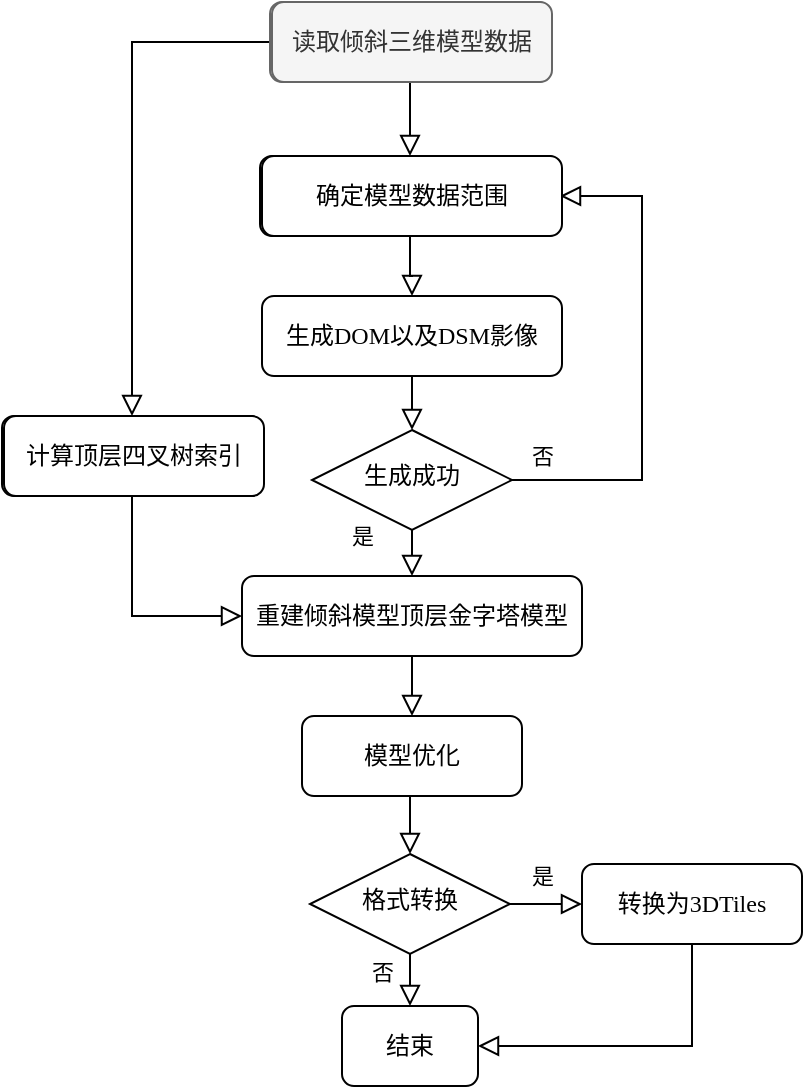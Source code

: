<mxfile version="14.1.3" type="github">
  <diagram id="C5RBs43oDa-KdzZeNtuy" name="Page-1">
    <mxGraphModel dx="808" dy="531" grid="1" gridSize="10" guides="1" tooltips="1" connect="1" arrows="1" fold="1" page="1" pageScale="1" pageWidth="827" pageHeight="1169" math="0" shadow="0">
      <root>
        <mxCell id="WIyWlLk6GJQsqaUBKTNV-0" />
        <mxCell id="WIyWlLk6GJQsqaUBKTNV-1" parent="WIyWlLk6GJQsqaUBKTNV-0" />
        <mxCell id="6SQeuPr72wDjYAihzbBb-19" style="edgeStyle=orthogonalEdgeStyle;rounded=0;orthogonalLoop=1;jettySize=auto;html=1;exitX=0.5;exitY=1;exitDx=0;exitDy=0;entryX=0.5;entryY=0;entryDx=0;entryDy=0;endArrow=block;endFill=0;endSize=8;fontFamily=华文宋体;" edge="1" parent="WIyWlLk6GJQsqaUBKTNV-1" source="WIyWlLk6GJQsqaUBKTNV-3" target="6SQeuPr72wDjYAihzbBb-2">
          <mxGeometry relative="1" as="geometry" />
        </mxCell>
        <mxCell id="6SQeuPr72wDjYAihzbBb-21" style="edgeStyle=orthogonalEdgeStyle;rounded=0;orthogonalLoop=1;jettySize=auto;html=1;exitX=0;exitY=0.5;exitDx=0;exitDy=0;entryX=0.5;entryY=0;entryDx=0;entryDy=0;endArrow=block;endFill=0;endSize=8;fontFamily=华文宋体;" edge="1" parent="WIyWlLk6GJQsqaUBKTNV-1" source="WIyWlLk6GJQsqaUBKTNV-3" target="6SQeuPr72wDjYAihzbBb-14">
          <mxGeometry relative="1" as="geometry" />
        </mxCell>
        <mxCell id="WIyWlLk6GJQsqaUBKTNV-3" value="读取倾斜三维模型数据" style="rounded=1;whiteSpace=wrap;html=1;fontSize=12;glass=0;strokeWidth=1;shadow=0;fillColor=#f5f5f5;strokeColor=#666666;fontColor=#333333;fontFamily=华文宋体;" parent="WIyWlLk6GJQsqaUBKTNV-1" vertex="1">
          <mxGeometry x="264" y="53" width="140" height="40" as="geometry" />
        </mxCell>
        <mxCell id="6SQeuPr72wDjYAihzbBb-13" style="edgeStyle=orthogonalEdgeStyle;rounded=0;orthogonalLoop=1;jettySize=auto;html=1;exitX=0.5;exitY=1;exitDx=0;exitDy=0;entryX=0.5;entryY=0;entryDx=0;entryDy=0;endArrow=block;endFill=0;endSize=8;fontFamily=华文宋体;" edge="1" parent="WIyWlLk6GJQsqaUBKTNV-1" source="6SQeuPr72wDjYAihzbBb-0" target="6SQeuPr72wDjYAihzbBb-4">
          <mxGeometry relative="1" as="geometry" />
        </mxCell>
        <mxCell id="6SQeuPr72wDjYAihzbBb-0" value="生成DOM以及DSM影像" style="rounded=1;whiteSpace=wrap;html=1;fontSize=12;glass=0;strokeWidth=1;shadow=0;fontFamily=华文宋体;" vertex="1" parent="WIyWlLk6GJQsqaUBKTNV-1">
          <mxGeometry x="260" y="200" width="150" height="40" as="geometry" />
        </mxCell>
        <mxCell id="6SQeuPr72wDjYAihzbBb-12" style="edgeStyle=orthogonalEdgeStyle;rounded=0;orthogonalLoop=1;jettySize=auto;html=1;exitX=0.5;exitY=1;exitDx=0;exitDy=0;endArrow=block;endFill=0;endSize=8;fontFamily=华文宋体;" edge="1" parent="WIyWlLk6GJQsqaUBKTNV-1" source="6SQeuPr72wDjYAihzbBb-2" target="6SQeuPr72wDjYAihzbBb-0">
          <mxGeometry relative="1" as="geometry" />
        </mxCell>
        <mxCell id="6SQeuPr72wDjYAihzbBb-2" value="确定模型数据范围" style="rounded=1;whiteSpace=wrap;html=1;fontSize=12;glass=0;strokeWidth=1;shadow=0;fontFamily=华文宋体;" vertex="1" parent="WIyWlLk6GJQsqaUBKTNV-1">
          <mxGeometry x="259" y="130" width="150" height="40" as="geometry" />
        </mxCell>
        <mxCell id="6SQeuPr72wDjYAihzbBb-9" value="否" style="edgeStyle=orthogonalEdgeStyle;rounded=0;orthogonalLoop=1;jettySize=auto;html=1;exitX=1;exitY=0.5;exitDx=0;exitDy=0;entryX=1;entryY=0.5;entryDx=0;entryDy=0;endArrow=block;endFill=0;endSize=8;fontFamily=华文宋体;" edge="1" parent="WIyWlLk6GJQsqaUBKTNV-1" source="6SQeuPr72wDjYAihzbBb-4" target="6SQeuPr72wDjYAihzbBb-2">
          <mxGeometry x="-0.878" y="12" relative="1" as="geometry">
            <Array as="points">
              <mxPoint x="450" y="292" />
              <mxPoint x="450" y="150" />
            </Array>
            <mxPoint as="offset" />
          </mxGeometry>
        </mxCell>
        <mxCell id="6SQeuPr72wDjYAihzbBb-10" value="是" style="edgeStyle=orthogonalEdgeStyle;rounded=0;orthogonalLoop=1;jettySize=auto;html=1;exitX=0.5;exitY=1;exitDx=0;exitDy=0;entryX=0.5;entryY=0;entryDx=0;entryDy=0;endArrow=block;endFill=0;endSize=8;fontFamily=华文宋体;" edge="1" parent="WIyWlLk6GJQsqaUBKTNV-1" source="6SQeuPr72wDjYAihzbBb-4" target="6SQeuPr72wDjYAihzbBb-6">
          <mxGeometry x="-0.739" y="-25" relative="1" as="geometry">
            <mxPoint as="offset" />
          </mxGeometry>
        </mxCell>
        <mxCell id="6SQeuPr72wDjYAihzbBb-4" value="生成成功" style="rhombus;whiteSpace=wrap;html=1;shadow=0;fontFamily=华文宋体;fontSize=12;align=center;strokeWidth=1;spacing=6;spacingTop=-4;" vertex="1" parent="WIyWlLk6GJQsqaUBKTNV-1">
          <mxGeometry x="285" y="267" width="100" height="50" as="geometry" />
        </mxCell>
        <mxCell id="6SQeuPr72wDjYAihzbBb-23" style="edgeStyle=orthogonalEdgeStyle;rounded=0;orthogonalLoop=1;jettySize=auto;html=1;exitX=0.5;exitY=1;exitDx=0;exitDy=0;entryX=0.5;entryY=0;entryDx=0;entryDy=0;endArrow=block;endFill=0;endSize=8;fontFamily=华文宋体;" edge="1" parent="WIyWlLk6GJQsqaUBKTNV-1" source="6SQeuPr72wDjYAihzbBb-6" target="6SQeuPr72wDjYAihzbBb-22">
          <mxGeometry relative="1" as="geometry" />
        </mxCell>
        <mxCell id="6SQeuPr72wDjYAihzbBb-6" value="重建倾斜模型顶层金字塔模型" style="rounded=1;whiteSpace=wrap;html=1;fontSize=12;glass=0;strokeWidth=1;shadow=0;fontFamily=华文宋体;" vertex="1" parent="WIyWlLk6GJQsqaUBKTNV-1">
          <mxGeometry x="250" y="340" width="170" height="40" as="geometry" />
        </mxCell>
        <mxCell id="6SQeuPr72wDjYAihzbBb-17" style="edgeStyle=orthogonalEdgeStyle;rounded=0;orthogonalLoop=1;jettySize=auto;html=1;exitX=0.5;exitY=1;exitDx=0;exitDy=0;entryX=0;entryY=0.5;entryDx=0;entryDy=0;endArrow=block;endFill=0;endSize=8;fontFamily=华文宋体;" edge="1" parent="WIyWlLk6GJQsqaUBKTNV-1" source="6SQeuPr72wDjYAihzbBb-14" target="6SQeuPr72wDjYAihzbBb-6">
          <mxGeometry relative="1" as="geometry" />
        </mxCell>
        <mxCell id="6SQeuPr72wDjYAihzbBb-14" value="计算顶层四叉树索引" style="rounded=1;whiteSpace=wrap;html=1;fontSize=12;glass=0;strokeWidth=1;shadow=0;fontFamily=华文宋体;" vertex="1" parent="WIyWlLk6GJQsqaUBKTNV-1">
          <mxGeometry x="130" y="260" width="130" height="40" as="geometry" />
        </mxCell>
        <mxCell id="6SQeuPr72wDjYAihzbBb-25" style="edgeStyle=orthogonalEdgeStyle;rounded=0;orthogonalLoop=1;jettySize=auto;html=1;exitX=0.5;exitY=1;exitDx=0;exitDy=0;entryX=0.5;entryY=0;entryDx=0;entryDy=0;endArrow=block;endFill=0;endSize=8;fontFamily=华文宋体;" edge="1" parent="WIyWlLk6GJQsqaUBKTNV-1" source="6SQeuPr72wDjYAihzbBb-22" target="6SQeuPr72wDjYAihzbBb-24">
          <mxGeometry relative="1" as="geometry" />
        </mxCell>
        <mxCell id="6SQeuPr72wDjYAihzbBb-22" value="模型优化" style="rounded=1;whiteSpace=wrap;html=1;fontSize=12;glass=0;strokeWidth=1;shadow=0;fontFamily=华文宋体;" vertex="1" parent="WIyWlLk6GJQsqaUBKTNV-1">
          <mxGeometry x="280" y="410" width="110" height="40" as="geometry" />
        </mxCell>
        <mxCell id="6SQeuPr72wDjYAihzbBb-28" value="是" style="edgeStyle=orthogonalEdgeStyle;rounded=0;orthogonalLoop=1;jettySize=auto;html=1;exitX=1;exitY=0.5;exitDx=0;exitDy=0;entryX=0;entryY=0.5;entryDx=0;entryDy=0;endArrow=block;endFill=0;endSize=8;fontFamily=华文宋体;" edge="1" parent="WIyWlLk6GJQsqaUBKTNV-1" source="6SQeuPr72wDjYAihzbBb-24" target="6SQeuPr72wDjYAihzbBb-27">
          <mxGeometry x="-0.111" y="14" relative="1" as="geometry">
            <mxPoint as="offset" />
          </mxGeometry>
        </mxCell>
        <mxCell id="6SQeuPr72wDjYAihzbBb-30" value="否" style="edgeStyle=orthogonalEdgeStyle;rounded=0;orthogonalLoop=1;jettySize=auto;html=1;exitX=0.5;exitY=1;exitDx=0;exitDy=0;entryX=0.5;entryY=0;entryDx=0;entryDy=0;endArrow=block;endFill=0;endSize=8;fontFamily=华文宋体;" edge="1" parent="WIyWlLk6GJQsqaUBKTNV-1" source="6SQeuPr72wDjYAihzbBb-24" target="6SQeuPr72wDjYAihzbBb-26">
          <mxGeometry x="-0.29" y="-14" relative="1" as="geometry">
            <mxPoint as="offset" />
          </mxGeometry>
        </mxCell>
        <mxCell id="6SQeuPr72wDjYAihzbBb-24" value="格式转换" style="rhombus;whiteSpace=wrap;html=1;shadow=0;fontFamily=华文宋体;fontSize=12;align=center;strokeWidth=1;spacing=6;spacingTop=-4;" vertex="1" parent="WIyWlLk6GJQsqaUBKTNV-1">
          <mxGeometry x="284" y="479" width="100" height="50" as="geometry" />
        </mxCell>
        <mxCell id="6SQeuPr72wDjYAihzbBb-26" value="结束" style="rounded=1;whiteSpace=wrap;html=1;fontSize=12;glass=0;strokeWidth=1;shadow=0;fontFamily=华文宋体;" vertex="1" parent="WIyWlLk6GJQsqaUBKTNV-1">
          <mxGeometry x="300" y="555" width="68" height="40" as="geometry" />
        </mxCell>
        <mxCell id="6SQeuPr72wDjYAihzbBb-29" style="edgeStyle=orthogonalEdgeStyle;rounded=0;orthogonalLoop=1;jettySize=auto;html=1;exitX=0.5;exitY=1;exitDx=0;exitDy=0;entryX=1;entryY=0.5;entryDx=0;entryDy=0;endArrow=block;endFill=0;endSize=8;fontFamily=华文宋体;" edge="1" parent="WIyWlLk6GJQsqaUBKTNV-1" source="6SQeuPr72wDjYAihzbBb-27" target="6SQeuPr72wDjYAihzbBb-26">
          <mxGeometry relative="1" as="geometry" />
        </mxCell>
        <mxCell id="6SQeuPr72wDjYAihzbBb-27" value="转换为3DTiles" style="rounded=1;whiteSpace=wrap;html=1;fontSize=12;glass=0;strokeWidth=1;shadow=0;fontFamily=华文宋体;" vertex="1" parent="WIyWlLk6GJQsqaUBKTNV-1">
          <mxGeometry x="420" y="484" width="110" height="40" as="geometry" />
        </mxCell>
        <mxCell id="6SQeuPr72wDjYAihzbBb-32" value="读取倾斜三维模型数据" style="rounded=1;whiteSpace=wrap;html=1;fontSize=12;glass=0;strokeWidth=1;shadow=0;fillColor=#f5f5f5;strokeColor=#666666;fontColor=#333333;fontFamily=华文宋体;" vertex="1" parent="WIyWlLk6GJQsqaUBKTNV-1">
          <mxGeometry x="265" y="53" width="140" height="40" as="geometry" />
        </mxCell>
        <mxCell id="6SQeuPr72wDjYAihzbBb-33" value="确定模型数据范围" style="rounded=1;whiteSpace=wrap;html=1;fontSize=12;glass=0;strokeWidth=1;shadow=0;fontFamily=华文宋体;" vertex="1" parent="WIyWlLk6GJQsqaUBKTNV-1">
          <mxGeometry x="260" y="130" width="150" height="40" as="geometry" />
        </mxCell>
        <mxCell id="6SQeuPr72wDjYAihzbBb-34" value="计算顶层四叉树索引" style="rounded=1;whiteSpace=wrap;html=1;fontSize=12;glass=0;strokeWidth=1;shadow=0;fontFamily=华文宋体;" vertex="1" parent="WIyWlLk6GJQsqaUBKTNV-1">
          <mxGeometry x="131" y="260" width="130" height="40" as="geometry" />
        </mxCell>
      </root>
    </mxGraphModel>
  </diagram>
</mxfile>
